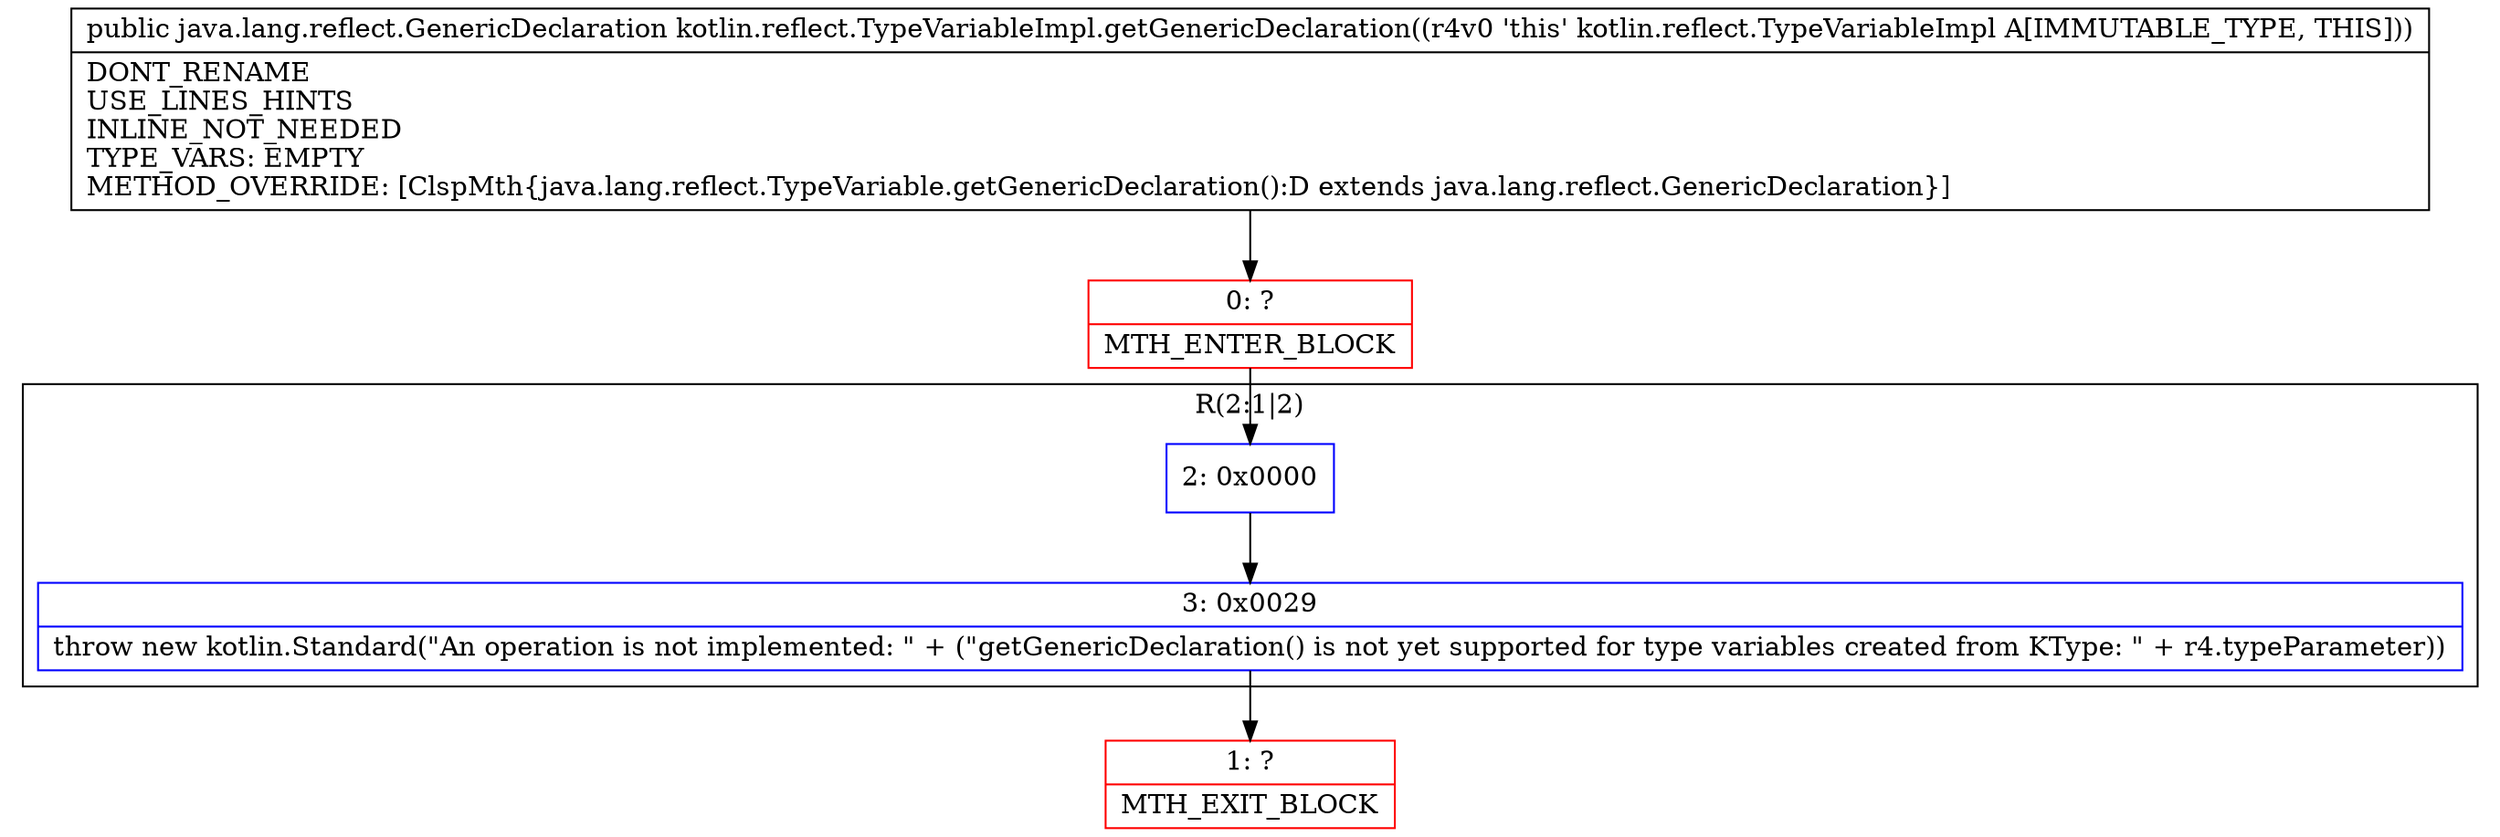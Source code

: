 digraph "CFG forkotlin.reflect.TypeVariableImpl.getGenericDeclaration()Ljava\/lang\/reflect\/GenericDeclaration;" {
subgraph cluster_Region_1757404171 {
label = "R(2:1|2)";
node [shape=record,color=blue];
Node_2 [shape=record,label="{2\:\ 0x0000}"];
Node_3 [shape=record,label="{3\:\ 0x0029|throw new kotlin.Standard(\"An operation is not implemented: \" + (\"getGenericDeclaration() is not yet supported for type variables created from KType: \" + r4.typeParameter))\l}"];
}
Node_0 [shape=record,color=red,label="{0\:\ ?|MTH_ENTER_BLOCK\l}"];
Node_1 [shape=record,color=red,label="{1\:\ ?|MTH_EXIT_BLOCK\l}"];
MethodNode[shape=record,label="{public java.lang.reflect.GenericDeclaration kotlin.reflect.TypeVariableImpl.getGenericDeclaration((r4v0 'this' kotlin.reflect.TypeVariableImpl A[IMMUTABLE_TYPE, THIS]))  | DONT_RENAME\lUSE_LINES_HINTS\lINLINE_NOT_NEEDED\lTYPE_VARS: EMPTY\lMETHOD_OVERRIDE: [ClspMth\{java.lang.reflect.TypeVariable.getGenericDeclaration():D extends java.lang.reflect.GenericDeclaration\}]\l}"];
MethodNode -> Node_0;Node_2 -> Node_3;
Node_3 -> Node_1;
Node_0 -> Node_2;
}

